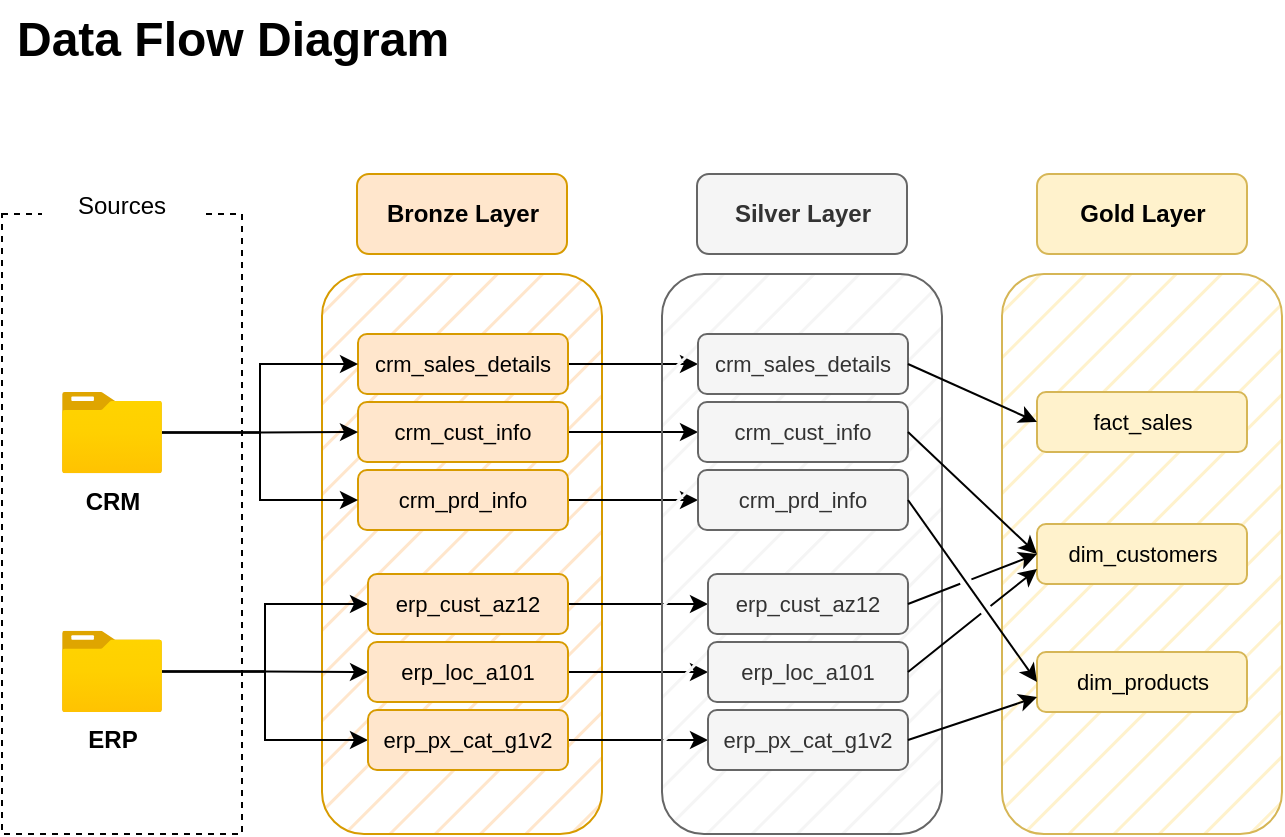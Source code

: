 <mxfile version="28.0.4">
  <diagram name="Page-1" id="ldQN90NTnOP180JFknW7">
    <mxGraphModel dx="464" dy="840" grid="1" gridSize="10" guides="1" tooltips="1" connect="1" arrows="1" fold="1" page="1" pageScale="1" pageWidth="850" pageHeight="1100" math="0" shadow="0">
      <root>
        <mxCell id="0" />
        <mxCell id="1" parent="0" />
        <mxCell id="FZwjYONkOJpry5V6z3h1-1" value="" style="rounded=0;whiteSpace=wrap;html=1;fillColor=none;dashed=1;" parent="1" vertex="1">
          <mxGeometry x="120" y="270" width="120" height="310" as="geometry" />
        </mxCell>
        <mxCell id="FZwjYONkOJpry5V6z3h1-2" value="Sources" style="rounded=1;whiteSpace=wrap;html=1;fillColor=default;strokeColor=none;" parent="1" vertex="1">
          <mxGeometry x="140" y="250" width="80" height="32" as="geometry" />
        </mxCell>
        <mxCell id="FZwjYONkOJpry5V6z3h1-3" value="" style="rounded=1;whiteSpace=wrap;html=1;fillColor=#ffe6cc;strokeColor=#d79b00;fillStyle=hatch;" parent="1" vertex="1">
          <mxGeometry x="280" y="300" width="140" height="280" as="geometry" />
        </mxCell>
        <mxCell id="jQRunAqXNjKwYHN74kvB-9" style="edgeStyle=orthogonalEdgeStyle;rounded=0;orthogonalLoop=1;jettySize=auto;html=1;exitX=1;exitY=0.5;exitDx=0;exitDy=0;entryX=0;entryY=0.5;entryDx=0;entryDy=0;" edge="1" parent="1" source="FZwjYONkOJpry5V6z3h1-4" target="jQRunAqXNjKwYHN74kvB-2">
          <mxGeometry relative="1" as="geometry" />
        </mxCell>
        <mxCell id="FZwjYONkOJpry5V6z3h1-4" value="&lt;font style=&quot;font-size: 11px;&quot;&gt;crm_sales_details&lt;/font&gt;" style="rounded=1;whiteSpace=wrap;html=1;fillColor=#ffe6cc;strokeColor=#d79b00;" parent="1" vertex="1">
          <mxGeometry x="298" y="330" width="105" height="30" as="geometry" />
        </mxCell>
        <mxCell id="jQRunAqXNjKwYHN74kvB-10" style="edgeStyle=orthogonalEdgeStyle;rounded=0;orthogonalLoop=1;jettySize=auto;html=1;exitX=1;exitY=0.5;exitDx=0;exitDy=0;entryX=0;entryY=0.5;entryDx=0;entryDy=0;" edge="1" parent="1" source="FZwjYONkOJpry5V6z3h1-5" target="jQRunAqXNjKwYHN74kvB-3">
          <mxGeometry relative="1" as="geometry" />
        </mxCell>
        <mxCell id="FZwjYONkOJpry5V6z3h1-5" value="&lt;font style=&quot;font-size: 11px;&quot;&gt;crm_cust_info&lt;/font&gt;" style="rounded=1;whiteSpace=wrap;html=1;fillColor=#ffe6cc;strokeColor=#d79b00;" parent="1" vertex="1">
          <mxGeometry x="298" y="364" width="105" height="30" as="geometry" />
        </mxCell>
        <mxCell id="jQRunAqXNjKwYHN74kvB-11" style="edgeStyle=orthogonalEdgeStyle;rounded=0;orthogonalLoop=1;jettySize=auto;html=1;exitX=1;exitY=0.5;exitDx=0;exitDy=0;entryX=0;entryY=0.5;entryDx=0;entryDy=0;" edge="1" parent="1" source="FZwjYONkOJpry5V6z3h1-6" target="jQRunAqXNjKwYHN74kvB-4">
          <mxGeometry relative="1" as="geometry" />
        </mxCell>
        <mxCell id="FZwjYONkOJpry5V6z3h1-6" value="&lt;font style=&quot;font-size: 11px;&quot;&gt;crm_prd_info&lt;/font&gt;" style="rounded=1;whiteSpace=wrap;html=1;fillColor=#ffe6cc;strokeColor=#d79b00;" parent="1" vertex="1">
          <mxGeometry x="298" y="398" width="105" height="30" as="geometry" />
        </mxCell>
        <mxCell id="FZwjYONkOJpry5V6z3h1-8" style="edgeStyle=orthogonalEdgeStyle;rounded=0;orthogonalLoop=1;jettySize=auto;html=1;entryX=0;entryY=0.5;entryDx=0;entryDy=0;" parent="1" source="FZwjYONkOJpry5V6z3h1-7" target="FZwjYONkOJpry5V6z3h1-4" edge="1">
          <mxGeometry relative="1" as="geometry" />
        </mxCell>
        <mxCell id="FZwjYONkOJpry5V6z3h1-9" style="edgeStyle=orthogonalEdgeStyle;rounded=0;orthogonalLoop=1;jettySize=auto;html=1;entryX=0;entryY=0.5;entryDx=0;entryDy=0;" parent="1" source="FZwjYONkOJpry5V6z3h1-7" target="FZwjYONkOJpry5V6z3h1-5" edge="1">
          <mxGeometry relative="1" as="geometry" />
        </mxCell>
        <mxCell id="FZwjYONkOJpry5V6z3h1-10" style="edgeStyle=orthogonalEdgeStyle;rounded=0;orthogonalLoop=1;jettySize=auto;html=1;entryX=0;entryY=0.5;entryDx=0;entryDy=0;" parent="1" source="FZwjYONkOJpry5V6z3h1-7" target="FZwjYONkOJpry5V6z3h1-6" edge="1">
          <mxGeometry relative="1" as="geometry" />
        </mxCell>
        <mxCell id="FZwjYONkOJpry5V6z3h1-7" value="&lt;b&gt;CRM&lt;/b&gt;" style="image;aspect=fixed;html=1;points=[];align=center;fontSize=12;image=img/lib/azure2/general/Folder_Blank.svg;" parent="1" vertex="1">
          <mxGeometry x="150" y="359" width="50" height="40.58" as="geometry" />
        </mxCell>
        <mxCell id="FZwjYONkOJpry5V6z3h1-19" style="edgeStyle=orthogonalEdgeStyle;rounded=0;orthogonalLoop=1;jettySize=auto;html=1;entryX=0;entryY=0.5;entryDx=0;entryDy=0;" parent="1" source="FZwjYONkOJpry5V6z3h1-14" target="FZwjYONkOJpry5V6z3h1-15" edge="1">
          <mxGeometry relative="1" as="geometry" />
        </mxCell>
        <mxCell id="FZwjYONkOJpry5V6z3h1-20" style="edgeStyle=orthogonalEdgeStyle;rounded=0;orthogonalLoop=1;jettySize=auto;html=1;" parent="1" source="FZwjYONkOJpry5V6z3h1-14" target="FZwjYONkOJpry5V6z3h1-16" edge="1">
          <mxGeometry relative="1" as="geometry" />
        </mxCell>
        <mxCell id="FZwjYONkOJpry5V6z3h1-21" style="edgeStyle=orthogonalEdgeStyle;rounded=0;orthogonalLoop=1;jettySize=auto;html=1;entryX=0;entryY=0.5;entryDx=0;entryDy=0;" parent="1" source="FZwjYONkOJpry5V6z3h1-14" target="FZwjYONkOJpry5V6z3h1-17" edge="1">
          <mxGeometry relative="1" as="geometry" />
        </mxCell>
        <mxCell id="FZwjYONkOJpry5V6z3h1-14" value="&lt;b&gt;ERP&lt;/b&gt;" style="image;aspect=fixed;html=1;points=[];align=center;fontSize=12;image=img/lib/azure2/general/Folder_Blank.svg;" parent="1" vertex="1">
          <mxGeometry x="150" y="478.42" width="50" height="40.58" as="geometry" />
        </mxCell>
        <mxCell id="jQRunAqXNjKwYHN74kvB-12" style="edgeStyle=orthogonalEdgeStyle;rounded=0;orthogonalLoop=1;jettySize=auto;html=1;exitX=1;exitY=0.5;exitDx=0;exitDy=0;entryX=0;entryY=0.5;entryDx=0;entryDy=0;" edge="1" parent="1" source="FZwjYONkOJpry5V6z3h1-15" target="jQRunAqXNjKwYHN74kvB-5">
          <mxGeometry relative="1" as="geometry" />
        </mxCell>
        <mxCell id="FZwjYONkOJpry5V6z3h1-15" value="&lt;font style=&quot;font-size: 11px;&quot;&gt;erp_cust_az12&lt;/font&gt;" style="rounded=1;whiteSpace=wrap;html=1;fillColor=#ffe6cc;strokeColor=#d79b00;" parent="1" vertex="1">
          <mxGeometry x="303" y="450" width="100" height="30" as="geometry" />
        </mxCell>
        <mxCell id="jQRunAqXNjKwYHN74kvB-13" style="edgeStyle=orthogonalEdgeStyle;rounded=0;orthogonalLoop=1;jettySize=auto;html=1;exitX=1;exitY=0.5;exitDx=0;exitDy=0;entryX=0;entryY=0.5;entryDx=0;entryDy=0;" edge="1" parent="1" source="FZwjYONkOJpry5V6z3h1-16" target="jQRunAqXNjKwYHN74kvB-6">
          <mxGeometry relative="1" as="geometry" />
        </mxCell>
        <mxCell id="FZwjYONkOJpry5V6z3h1-16" value="&lt;font style=&quot;font-size: 11px;&quot;&gt;erp_loc_a101&lt;/font&gt;" style="rounded=1;whiteSpace=wrap;html=1;fillColor=#ffe6cc;strokeColor=#d79b00;" parent="1" vertex="1">
          <mxGeometry x="303" y="484" width="100" height="30" as="geometry" />
        </mxCell>
        <mxCell id="jQRunAqXNjKwYHN74kvB-14" style="edgeStyle=orthogonalEdgeStyle;rounded=0;orthogonalLoop=1;jettySize=auto;html=1;exitX=1;exitY=0.5;exitDx=0;exitDy=0;" edge="1" parent="1" source="FZwjYONkOJpry5V6z3h1-17" target="jQRunAqXNjKwYHN74kvB-7">
          <mxGeometry relative="1" as="geometry" />
        </mxCell>
        <mxCell id="FZwjYONkOJpry5V6z3h1-17" value="&lt;font style=&quot;font-size: 11px;&quot;&gt;erp_px_cat_g1v2&lt;/font&gt;" style="rounded=1;whiteSpace=wrap;html=1;fillColor=#ffe6cc;strokeColor=#d79b00;" parent="1" vertex="1">
          <mxGeometry x="303" y="518" width="100" height="30" as="geometry" />
        </mxCell>
        <mxCell id="FZwjYONkOJpry5V6z3h1-22" value="&lt;font&gt;&lt;b&gt;Bronze Layer&lt;/b&gt;&lt;/font&gt;" style="rounded=1;whiteSpace=wrap;html=1;fillColor=#ffe6cc;strokeColor=#d79b00;" parent="1" vertex="1">
          <mxGeometry x="297.5" y="250" width="105" height="40" as="geometry" />
        </mxCell>
        <mxCell id="FZwjYONkOJpry5V6z3h1-23" value="Data Flow Diagram" style="text;html=1;align=center;verticalAlign=middle;resizable=0;points=[];autosize=1;strokeColor=none;fillColor=none;fontStyle=1;fontSize=24;" parent="1" vertex="1">
          <mxGeometry x="120" y="163" width="230" height="40" as="geometry" />
        </mxCell>
        <mxCell id="jQRunAqXNjKwYHN74kvB-1" value="" style="rounded=1;whiteSpace=wrap;html=1;fillColor=#f5f5f5;strokeColor=#666666;fillStyle=hatch;fontColor=#333333;" vertex="1" parent="1">
          <mxGeometry x="450" y="300" width="140" height="280" as="geometry" />
        </mxCell>
        <mxCell id="jQRunAqXNjKwYHN74kvB-2" value="&lt;font style=&quot;font-size: 11px;&quot;&gt;crm_sales_details&lt;/font&gt;" style="rounded=1;whiteSpace=wrap;html=1;fillColor=#f5f5f5;strokeColor=#666666;fontColor=#333333;" vertex="1" parent="1">
          <mxGeometry x="468" y="330" width="105" height="30" as="geometry" />
        </mxCell>
        <mxCell id="jQRunAqXNjKwYHN74kvB-3" value="&lt;font style=&quot;font-size: 11px;&quot;&gt;crm_cust_info&lt;/font&gt;" style="rounded=1;whiteSpace=wrap;html=1;fillColor=#f5f5f5;strokeColor=#666666;fontColor=#333333;" vertex="1" parent="1">
          <mxGeometry x="468" y="364" width="105" height="30" as="geometry" />
        </mxCell>
        <mxCell id="jQRunAqXNjKwYHN74kvB-4" value="&lt;font style=&quot;font-size: 11px;&quot;&gt;crm_prd_info&lt;/font&gt;" style="rounded=1;whiteSpace=wrap;html=1;fillColor=#f5f5f5;strokeColor=#666666;fontColor=#333333;" vertex="1" parent="1">
          <mxGeometry x="468" y="398" width="105" height="30" as="geometry" />
        </mxCell>
        <mxCell id="jQRunAqXNjKwYHN74kvB-5" value="&lt;font style=&quot;font-size: 11px;&quot;&gt;erp_cust_az12&lt;/font&gt;" style="rounded=1;whiteSpace=wrap;html=1;fillColor=#f5f5f5;strokeColor=#666666;fontColor=#333333;" vertex="1" parent="1">
          <mxGeometry x="473" y="450" width="100" height="30" as="geometry" />
        </mxCell>
        <mxCell id="jQRunAqXNjKwYHN74kvB-6" value="&lt;font style=&quot;font-size: 11px;&quot;&gt;erp_loc_a101&lt;/font&gt;" style="rounded=1;whiteSpace=wrap;html=1;fillColor=#f5f5f5;strokeColor=#666666;fontColor=#333333;" vertex="1" parent="1">
          <mxGeometry x="473" y="484" width="100" height="30" as="geometry" />
        </mxCell>
        <mxCell id="jQRunAqXNjKwYHN74kvB-7" value="&lt;font style=&quot;font-size: 11px;&quot;&gt;erp_px_cat_g1v2&lt;/font&gt;" style="rounded=1;whiteSpace=wrap;html=1;fillColor=#f5f5f5;strokeColor=#666666;fontColor=#333333;" vertex="1" parent="1">
          <mxGeometry x="473" y="518" width="100" height="30" as="geometry" />
        </mxCell>
        <mxCell id="jQRunAqXNjKwYHN74kvB-8" value="&lt;font&gt;&lt;b&gt;Silver Layer&lt;/b&gt;&lt;/font&gt;" style="rounded=1;whiteSpace=wrap;html=1;fillColor=#f5f5f5;strokeColor=#666666;fontColor=#333333;" vertex="1" parent="1">
          <mxGeometry x="467.5" y="250" width="105" height="40" as="geometry" />
        </mxCell>
        <mxCell id="jQRunAqXNjKwYHN74kvB-23" value="" style="rounded=1;whiteSpace=wrap;html=1;fillColor=#fff2cc;strokeColor=#d6b656;fillStyle=hatch;" vertex="1" parent="1">
          <mxGeometry x="620" y="300" width="140" height="280" as="geometry" />
        </mxCell>
        <mxCell id="jQRunAqXNjKwYHN74kvB-24" value="&lt;span style=&quot;font-size: 11px;&quot;&gt;fact_sales&lt;/span&gt;" style="rounded=1;whiteSpace=wrap;html=1;fillColor=#fff2cc;strokeColor=#d6b656;" vertex="1" parent="1">
          <mxGeometry x="637.5" y="359" width="105" height="30" as="geometry" />
        </mxCell>
        <mxCell id="jQRunAqXNjKwYHN74kvB-25" value="&lt;font style=&quot;font-size: 11px;&quot;&gt;dim_customers&lt;/font&gt;" style="rounded=1;whiteSpace=wrap;html=1;fillColor=#fff2cc;strokeColor=#d6b656;" vertex="1" parent="1">
          <mxGeometry x="637.5" y="425" width="105" height="30" as="geometry" />
        </mxCell>
        <mxCell id="jQRunAqXNjKwYHN74kvB-26" value="&lt;font style=&quot;font-size: 11px;&quot;&gt;dim_products&lt;/font&gt;" style="rounded=1;whiteSpace=wrap;html=1;fillColor=#fff2cc;strokeColor=#d6b656;" vertex="1" parent="1">
          <mxGeometry x="637.5" y="489" width="105" height="30" as="geometry" />
        </mxCell>
        <mxCell id="jQRunAqXNjKwYHN74kvB-30" value="&lt;font&gt;&lt;b&gt;Gold Layer&lt;/b&gt;&lt;/font&gt;" style="rounded=1;whiteSpace=wrap;html=1;fillColor=#fff2cc;strokeColor=#d6b656;" vertex="1" parent="1">
          <mxGeometry x="637.5" y="250" width="105" height="40" as="geometry" />
        </mxCell>
        <mxCell id="jQRunAqXNjKwYHN74kvB-31" value="" style="endArrow=classic;html=1;rounded=0;exitX=1;exitY=0.5;exitDx=0;exitDy=0;entryX=0;entryY=0.5;entryDx=0;entryDy=0;" edge="1" parent="1" source="jQRunAqXNjKwYHN74kvB-2" target="jQRunAqXNjKwYHN74kvB-24">
          <mxGeometry width="50" height="50" relative="1" as="geometry">
            <mxPoint x="590" y="350" as="sourcePoint" />
            <mxPoint x="640" y="300" as="targetPoint" />
          </mxGeometry>
        </mxCell>
        <mxCell id="jQRunAqXNjKwYHN74kvB-32" value="" style="endArrow=classic;html=1;rounded=0;entryX=0;entryY=0.5;entryDx=0;entryDy=0;exitX=1;exitY=0.5;exitDx=0;exitDy=0;jumpStyle=gap;" edge="1" parent="1" source="jQRunAqXNjKwYHN74kvB-3" target="jQRunAqXNjKwYHN74kvB-25">
          <mxGeometry width="50" height="50" relative="1" as="geometry">
            <mxPoint x="600" y="390" as="sourcePoint" />
            <mxPoint x="638" y="409" as="targetPoint" />
          </mxGeometry>
        </mxCell>
        <mxCell id="jQRunAqXNjKwYHN74kvB-33" value="" style="endArrow=classic;html=1;rounded=0;entryX=0;entryY=0.5;entryDx=0;entryDy=0;exitX=1;exitY=0.5;exitDx=0;exitDy=0;jumpStyle=gap;" edge="1" parent="1" source="jQRunAqXNjKwYHN74kvB-4" target="jQRunAqXNjKwYHN74kvB-26">
          <mxGeometry width="50" height="50" relative="1" as="geometry">
            <mxPoint x="580" y="417.42" as="sourcePoint" />
            <mxPoint x="645" y="478.42" as="targetPoint" />
          </mxGeometry>
        </mxCell>
        <mxCell id="jQRunAqXNjKwYHN74kvB-34" value="" style="endArrow=classic;html=1;rounded=0;entryX=0;entryY=0.5;entryDx=0;entryDy=0;exitX=1;exitY=0.5;exitDx=0;exitDy=0;jumpStyle=gap;" edge="1" parent="1" source="jQRunAqXNjKwYHN74kvB-5" target="jQRunAqXNjKwYHN74kvB-25">
          <mxGeometry width="50" height="50" relative="1" as="geometry">
            <mxPoint x="600" y="470" as="sourcePoint" />
            <mxPoint x="665" y="561" as="targetPoint" />
          </mxGeometry>
        </mxCell>
        <mxCell id="jQRunAqXNjKwYHN74kvB-35" value="" style="endArrow=classic;html=1;rounded=0;entryX=0;entryY=0.75;entryDx=0;entryDy=0;exitX=1;exitY=0.5;exitDx=0;exitDy=0;jumpStyle=gap;" edge="1" parent="1" source="jQRunAqXNjKwYHN74kvB-6" target="jQRunAqXNjKwYHN74kvB-25">
          <mxGeometry width="50" height="50" relative="1" as="geometry">
            <mxPoint x="580" y="495" as="sourcePoint" />
            <mxPoint x="645" y="470" as="targetPoint" />
          </mxGeometry>
        </mxCell>
        <mxCell id="jQRunAqXNjKwYHN74kvB-36" value="" style="endArrow=classic;html=1;rounded=0;entryX=0;entryY=0.75;entryDx=0;entryDy=0;exitX=1;exitY=0.5;exitDx=0;exitDy=0;jumpStyle=gap;" edge="1" parent="1" source="jQRunAqXNjKwYHN74kvB-7" target="jQRunAqXNjKwYHN74kvB-26">
          <mxGeometry width="50" height="50" relative="1" as="geometry">
            <mxPoint x="590" y="541" as="sourcePoint" />
            <mxPoint x="655" y="490" as="targetPoint" />
          </mxGeometry>
        </mxCell>
      </root>
    </mxGraphModel>
  </diagram>
</mxfile>
